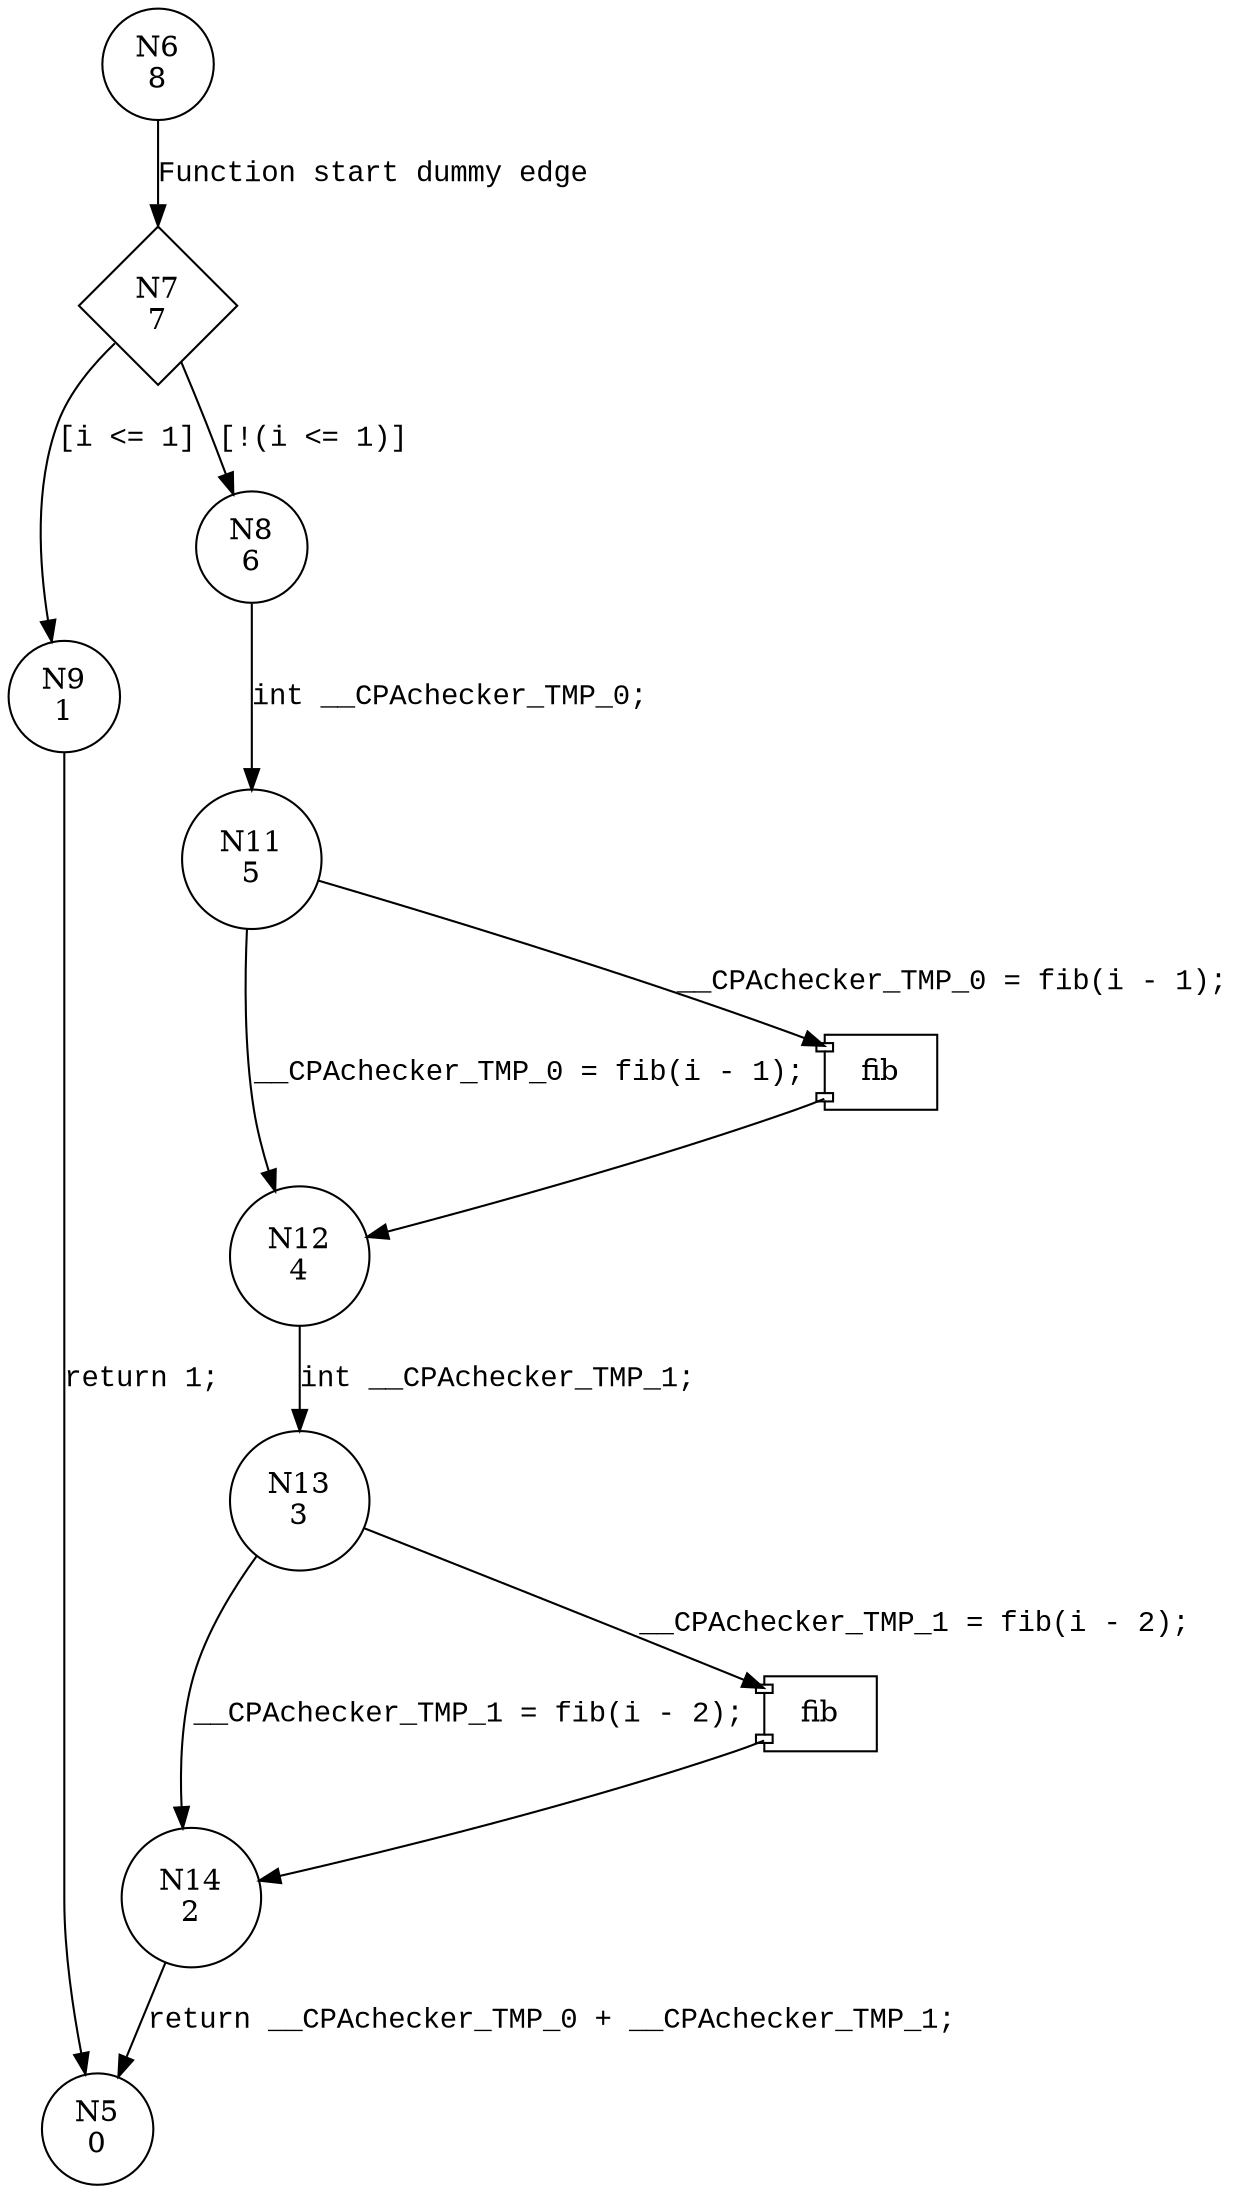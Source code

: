 digraph fib {
6 [shape="circle" label="N6\n8"]
7 [shape="diamond" label="N7\n7"]
9 [shape="circle" label="N9\n1"]
8 [shape="circle" label="N8\n6"]
11 [shape="circle" label="N11\n5"]
12 [shape="circle" label="N12\n4"]
13 [shape="circle" label="N13\n3"]
14 [shape="circle" label="N14\n2"]
5 [shape="circle" label="N5\n0"]
6 -> 7 [label="Function start dummy edge" fontname="Courier New"]
7 -> 9 [label="[i <= 1]" fontname="Courier New"]
7 -> 8 [label="[!(i <= 1)]" fontname="Courier New"]
100002 [shape="component" label="fib"]
11 -> 100002 [label="__CPAchecker_TMP_0 = fib(i - 1);" fontname="Courier New"]
100002 -> 12 [label="" fontname="Courier New"]
11 -> 12 [label="__CPAchecker_TMP_0 = fib(i - 1);" fontname="Courier New"]
12 -> 13 [label="int __CPAchecker_TMP_1;" fontname="Courier New"]
100003 [shape="component" label="fib"]
13 -> 100003 [label="__CPAchecker_TMP_1 = fib(i - 2);" fontname="Courier New"]
100003 -> 14 [label="" fontname="Courier New"]
13 -> 14 [label="__CPAchecker_TMP_1 = fib(i - 2);" fontname="Courier New"]
14 -> 5 [label="return __CPAchecker_TMP_0 + __CPAchecker_TMP_1;" fontname="Courier New"]
8 -> 11 [label="int __CPAchecker_TMP_0;" fontname="Courier New"]
9 -> 5 [label="return 1;" fontname="Courier New"]
}